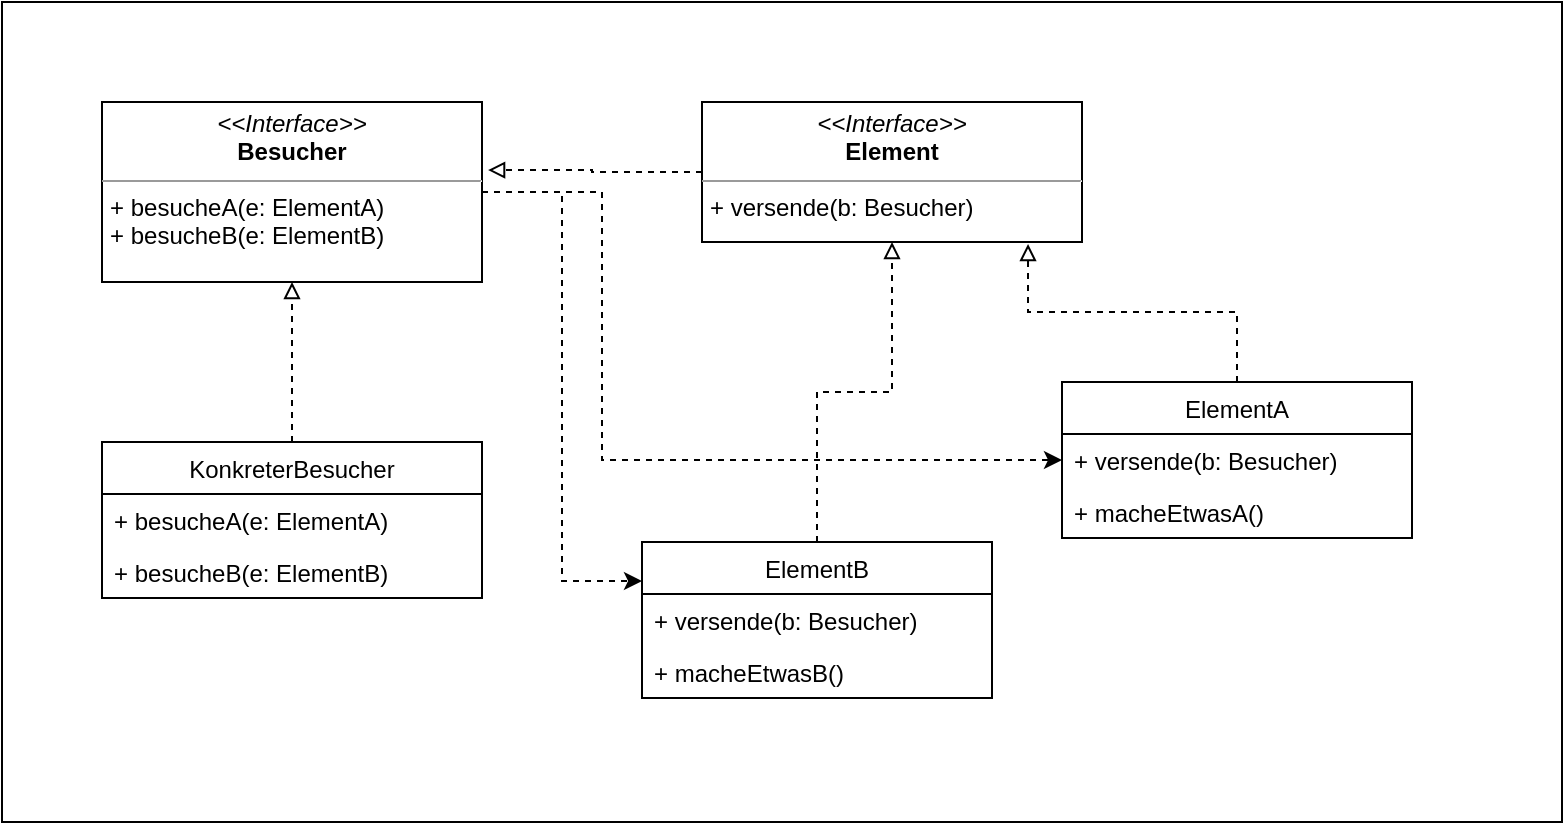 <mxfile version="16.6.7" type="device"><diagram id="rmYBM-cF_j9Zn4GRGF2c" name="Page-1"><mxGraphModel dx="1147" dy="636" grid="1" gridSize="10" guides="1" tooltips="1" connect="1" arrows="1" fold="1" page="1" pageScale="1" pageWidth="827" pageHeight="1169" math="0" shadow="0"><root><mxCell id="0"/><mxCell id="1" parent="0"/><mxCell id="dqI-bodlCwnyN3ObQ7FN-20" value="" style="rounded=0;whiteSpace=wrap;html=1;" vertex="1" parent="1"><mxGeometry x="80" y="40" width="780" height="410" as="geometry"/></mxCell><mxCell id="dqI-bodlCwnyN3ObQ7FN-8" style="edgeStyle=orthogonalEdgeStyle;rounded=0;orthogonalLoop=1;jettySize=auto;html=1;entryX=1.016;entryY=0.378;entryDx=0;entryDy=0;entryPerimeter=0;endArrow=block;endFill=0;dashed=1;" edge="1" parent="1" source="dqI-bodlCwnyN3ObQ7FN-1" target="dqI-bodlCwnyN3ObQ7FN-2"><mxGeometry relative="1" as="geometry"/></mxCell><mxCell id="dqI-bodlCwnyN3ObQ7FN-1" value="&lt;p style=&quot;margin: 0px ; margin-top: 4px ; text-align: center&quot;&gt;&lt;i&gt;&amp;lt;&amp;lt;Interface&amp;gt;&amp;gt;&lt;/i&gt;&lt;br&gt;&lt;b&gt;Element&lt;/b&gt;&lt;/p&gt;&lt;hr size=&quot;1&quot;&gt;&lt;p style=&quot;margin: 0px ; margin-left: 4px&quot;&gt;+ versende(b: Besucher)&lt;/p&gt;" style="verticalAlign=top;align=left;overflow=fill;fontSize=12;fontFamily=Helvetica;html=1;" vertex="1" parent="1"><mxGeometry x="430" y="90" width="190" height="70" as="geometry"/></mxCell><mxCell id="dqI-bodlCwnyN3ObQ7FN-18" style="edgeStyle=orthogonalEdgeStyle;rounded=0;orthogonalLoop=1;jettySize=auto;html=1;entryX=0;entryY=0.25;entryDx=0;entryDy=0;dashed=1;endArrow=classic;endFill=1;" edge="1" parent="1" source="dqI-bodlCwnyN3ObQ7FN-2" target="dqI-bodlCwnyN3ObQ7FN-14"><mxGeometry relative="1" as="geometry"/></mxCell><mxCell id="dqI-bodlCwnyN3ObQ7FN-19" style="edgeStyle=orthogonalEdgeStyle;rounded=0;orthogonalLoop=1;jettySize=auto;html=1;dashed=1;endArrow=classic;endFill=1;" edge="1" parent="1" source="dqI-bodlCwnyN3ObQ7FN-2" target="dqI-bodlCwnyN3ObQ7FN-11"><mxGeometry relative="1" as="geometry"><Array as="points"><mxPoint x="380" y="135"/><mxPoint x="380" y="269"/></Array></mxGeometry></mxCell><mxCell id="dqI-bodlCwnyN3ObQ7FN-2" value="&lt;p style=&quot;margin: 0px ; margin-top: 4px ; text-align: center&quot;&gt;&lt;i&gt;&amp;lt;&amp;lt;Interface&amp;gt;&amp;gt;&lt;/i&gt;&lt;br&gt;&lt;b&gt;Besucher&lt;/b&gt;&lt;/p&gt;&lt;hr size=&quot;1&quot;&gt;&lt;p style=&quot;margin: 0px ; margin-left: 4px&quot;&gt;&lt;/p&gt;&lt;p style=&quot;margin: 0px ; margin-left: 4px&quot;&gt;+ besucheA(e: ElementA)&lt;br&gt;+ besucheB(e: ElementB)&lt;br&gt;&lt;/p&gt;" style="verticalAlign=top;align=left;overflow=fill;fontSize=12;fontFamily=Helvetica;html=1;" vertex="1" parent="1"><mxGeometry x="130" y="90" width="190" height="90" as="geometry"/></mxCell><mxCell id="dqI-bodlCwnyN3ObQ7FN-7" style="edgeStyle=orthogonalEdgeStyle;rounded=0;orthogonalLoop=1;jettySize=auto;html=1;entryX=0.5;entryY=1;entryDx=0;entryDy=0;endArrow=block;endFill=0;dashed=1;" edge="1" parent="1" source="dqI-bodlCwnyN3ObQ7FN-3" target="dqI-bodlCwnyN3ObQ7FN-2"><mxGeometry relative="1" as="geometry"/></mxCell><mxCell id="dqI-bodlCwnyN3ObQ7FN-3" value="KonkreterBesucher" style="swimlane;fontStyle=0;childLayout=stackLayout;horizontal=1;startSize=26;fillColor=none;horizontalStack=0;resizeParent=1;resizeParentMax=0;resizeLast=0;collapsible=1;marginBottom=0;" vertex="1" parent="1"><mxGeometry x="130" y="260" width="190" height="78" as="geometry"/></mxCell><mxCell id="dqI-bodlCwnyN3ObQ7FN-4" value="+ besucheA(e: ElementA)" style="text;strokeColor=none;fillColor=none;align=left;verticalAlign=top;spacingLeft=4;spacingRight=4;overflow=hidden;rotatable=0;points=[[0,0.5],[1,0.5]];portConstraint=eastwest;" vertex="1" parent="dqI-bodlCwnyN3ObQ7FN-3"><mxGeometry y="26" width="190" height="26" as="geometry"/></mxCell><mxCell id="dqI-bodlCwnyN3ObQ7FN-5" value="+ besucheB(e: ElementB)" style="text;strokeColor=none;fillColor=none;align=left;verticalAlign=top;spacingLeft=4;spacingRight=4;overflow=hidden;rotatable=0;points=[[0,0.5],[1,0.5]];portConstraint=eastwest;" vertex="1" parent="dqI-bodlCwnyN3ObQ7FN-3"><mxGeometry y="52" width="190" height="26" as="geometry"/></mxCell><mxCell id="dqI-bodlCwnyN3ObQ7FN-13" style="edgeStyle=orthogonalEdgeStyle;rounded=0;orthogonalLoop=1;jettySize=auto;html=1;entryX=0.858;entryY=1.014;entryDx=0;entryDy=0;entryPerimeter=0;dashed=1;endArrow=block;endFill=0;" edge="1" parent="1" source="dqI-bodlCwnyN3ObQ7FN-9" target="dqI-bodlCwnyN3ObQ7FN-1"><mxGeometry relative="1" as="geometry"/></mxCell><mxCell id="dqI-bodlCwnyN3ObQ7FN-9" value="ElementA" style="swimlane;fontStyle=0;childLayout=stackLayout;horizontal=1;startSize=26;fillColor=none;horizontalStack=0;resizeParent=1;resizeParentMax=0;resizeLast=0;collapsible=1;marginBottom=0;" vertex="1" parent="1"><mxGeometry x="610" y="230" width="175" height="78" as="geometry"/></mxCell><mxCell id="dqI-bodlCwnyN3ObQ7FN-11" value="+ versende(b: Besucher)" style="text;strokeColor=none;fillColor=none;align=left;verticalAlign=top;spacingLeft=4;spacingRight=4;overflow=hidden;rotatable=0;points=[[0,0.5],[1,0.5]];portConstraint=eastwest;" vertex="1" parent="dqI-bodlCwnyN3ObQ7FN-9"><mxGeometry y="26" width="175" height="26" as="geometry"/></mxCell><mxCell id="dqI-bodlCwnyN3ObQ7FN-12" value="+ macheEtwasA()" style="text;strokeColor=none;fillColor=none;align=left;verticalAlign=top;spacingLeft=4;spacingRight=4;overflow=hidden;rotatable=0;points=[[0,0.5],[1,0.5]];portConstraint=eastwest;" vertex="1" parent="dqI-bodlCwnyN3ObQ7FN-9"><mxGeometry y="52" width="175" height="26" as="geometry"/></mxCell><mxCell id="dqI-bodlCwnyN3ObQ7FN-17" style="edgeStyle=orthogonalEdgeStyle;rounded=0;orthogonalLoop=1;jettySize=auto;html=1;dashed=1;endArrow=block;endFill=0;" edge="1" parent="1" source="dqI-bodlCwnyN3ObQ7FN-14" target="dqI-bodlCwnyN3ObQ7FN-1"><mxGeometry relative="1" as="geometry"/></mxCell><mxCell id="dqI-bodlCwnyN3ObQ7FN-14" value="ElementB" style="swimlane;fontStyle=0;childLayout=stackLayout;horizontal=1;startSize=26;fillColor=none;horizontalStack=0;resizeParent=1;resizeParentMax=0;resizeLast=0;collapsible=1;marginBottom=0;" vertex="1" parent="1"><mxGeometry x="400" y="310" width="175" height="78" as="geometry"/></mxCell><mxCell id="dqI-bodlCwnyN3ObQ7FN-15" value="+ versende(b: Besucher)" style="text;strokeColor=none;fillColor=none;align=left;verticalAlign=top;spacingLeft=4;spacingRight=4;overflow=hidden;rotatable=0;points=[[0,0.5],[1,0.5]];portConstraint=eastwest;" vertex="1" parent="dqI-bodlCwnyN3ObQ7FN-14"><mxGeometry y="26" width="175" height="26" as="geometry"/></mxCell><mxCell id="dqI-bodlCwnyN3ObQ7FN-16" value="+ macheEtwasB()" style="text;strokeColor=none;fillColor=none;align=left;verticalAlign=top;spacingLeft=4;spacingRight=4;overflow=hidden;rotatable=0;points=[[0,0.5],[1,0.5]];portConstraint=eastwest;" vertex="1" parent="dqI-bodlCwnyN3ObQ7FN-14"><mxGeometry y="52" width="175" height="26" as="geometry"/></mxCell></root></mxGraphModel></diagram></mxfile>